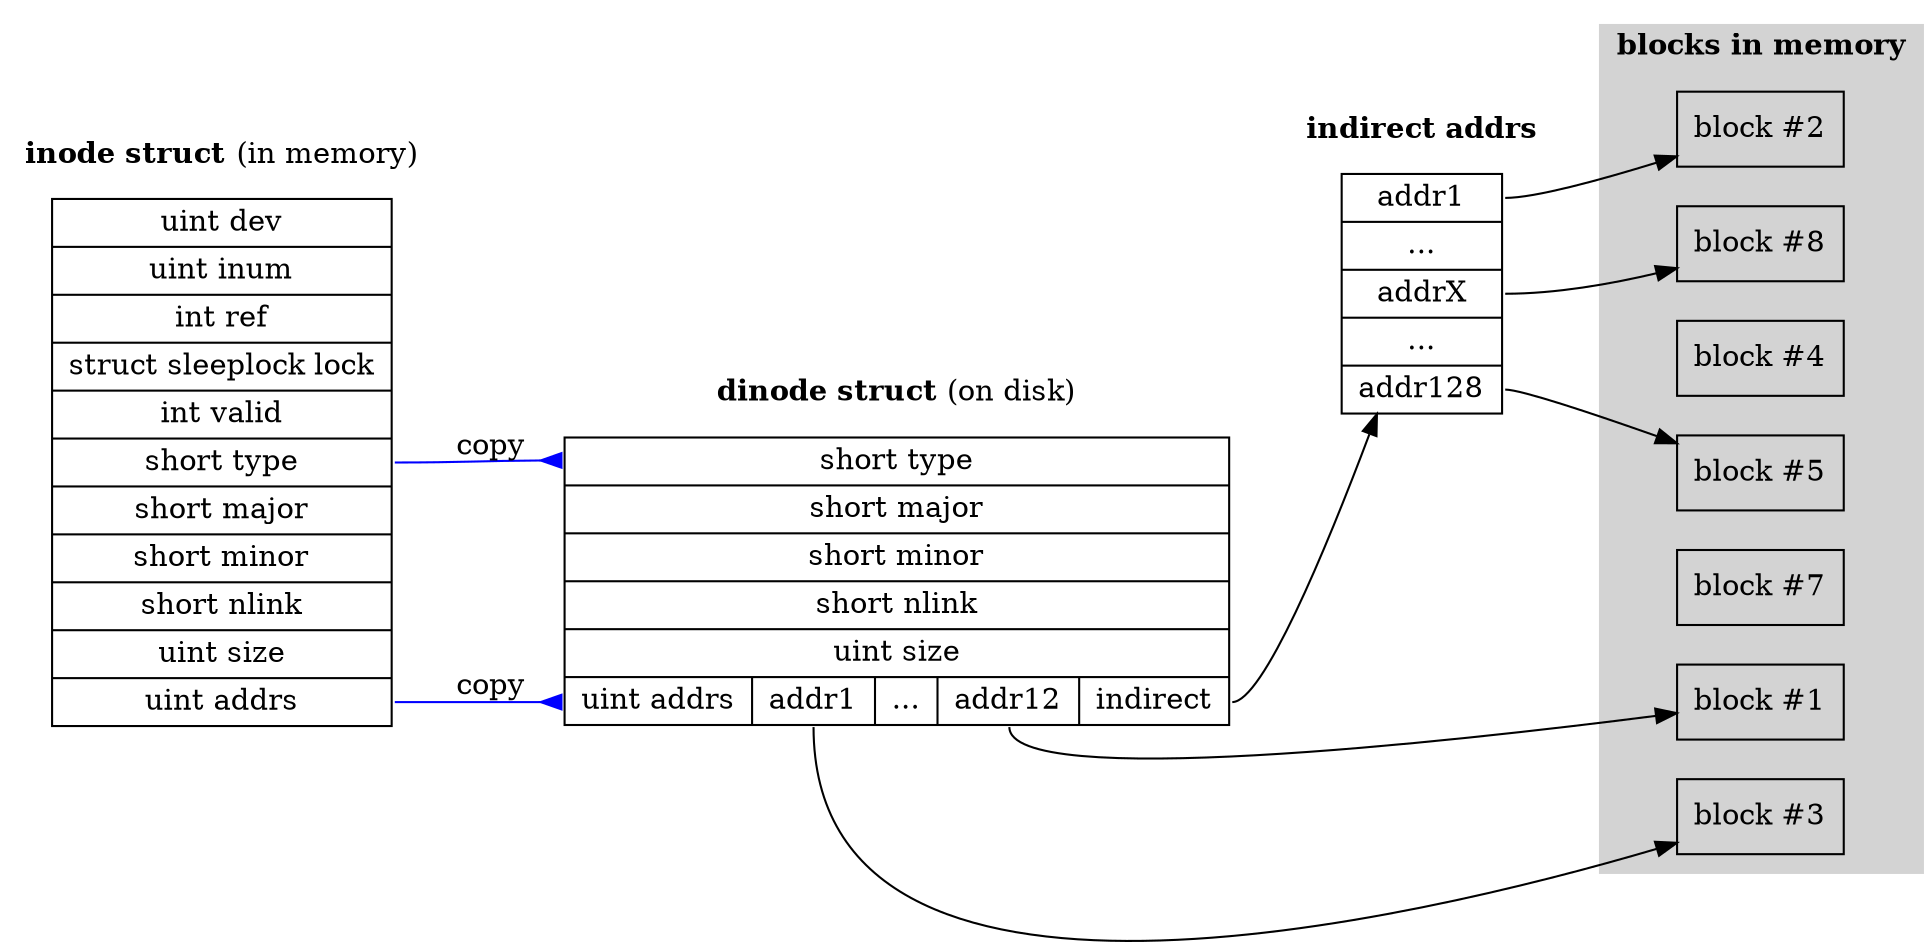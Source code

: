 digraph inode_relation {
  rankdir=LR;
  node [shape=record];

  subgraph cluster_inode {
    label =<<b>inode struct</b> (in memory)>; style=filled; color=white;
    inode [label="uint dev|uint inum|int ref|struct sleeplock lock|int valid|<f0>short type|short major|short minor|short nlink|uint size|<f9>uint addrs"];
  }
  inode:f0 -> dinode:f0 [label=copy arrowhead=inv color=blue];
  inode:f9 -> dinode:f9 [label=copy arrowhead=inv color=blue];
  subgraph cluster_dinode {
    label =<<b>dinode struct</b> (on disk)>; style=filled; color=white;
    dinode [label="<f0>short type|short major|short minor|short nlink|uint size|{<f9>uint addrs|<d1>addr1|...|<d2>addr12|<ind>indirect}"];
  }
  subgraph cluster_indirect {
    label =<<b>indirect addrs</b>>; style=filled; color=white;
    indirect [label="<i1>addr1|...|<ix>addrX|...|<i2>addr128"];
  }
  subgraph cluster_data {
    label =<<b>blocks in memory</b>>; style=filled; color=lightgray;
    data2  [label="block #1"];
    data1  [label="block #3"];
    data4  [label="block #4"];
    idata1 [label="block #2"];
    data7  [label="block #7"];
    idataX [label="block #8"];
    idata2 [label="block #5"];
  }

  dinode:d1 -> data1;
  dinode:d2 -> data2;
  dinode:ind -> indirect;
  indirect:i1 -> idata1;
  indirect:ix -> idataX;
  indirect:i2 -> idata2;

}
